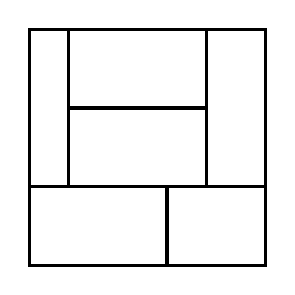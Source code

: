 \begin{tikzpicture}[very thick, scale=.5]
    \draw (0,2) rectangle (1,6);
    \draw (1,4) rectangle (9/2,6);
    \draw (1,2) rectangle (9/2,4);
    \draw (9/2,2) rectangle (6,6);
    \draw (0,0) rectangle (7/2,2);
    \draw (7/2,0) rectangle (6,2);
\end{tikzpicture}
